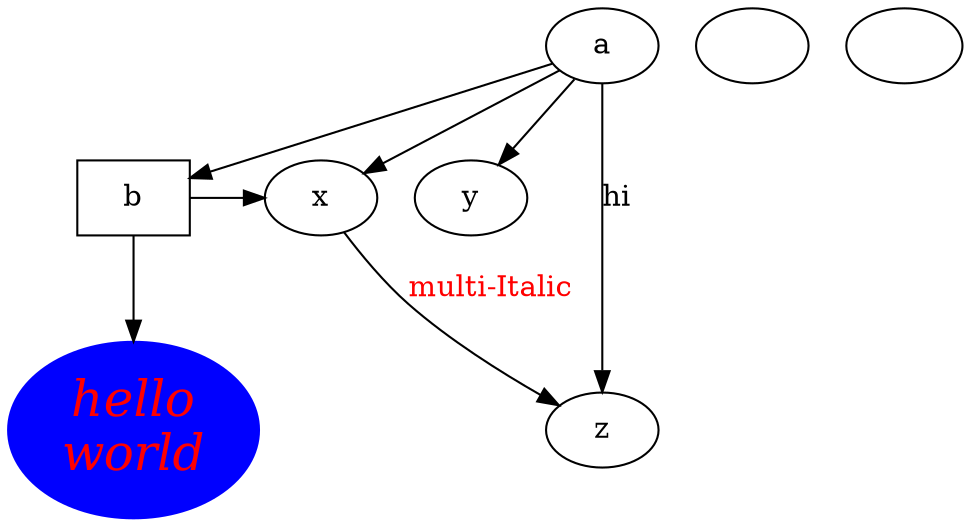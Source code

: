 digraph test3 {
       a -> b -> c;
       a -> {x y};
       b [shape=box];
       c [label="hello\nworld",color=blue,fontsize=24,
            fontname="Palatino-Italic",fontcolor=red,style=filled];
       a -> z [label="hi", weight=100];
       x -> z [label="multi-Italic",fontcolor=red,style=filled];
       b -> x;
        {rank=same; b x}󠁼
}

